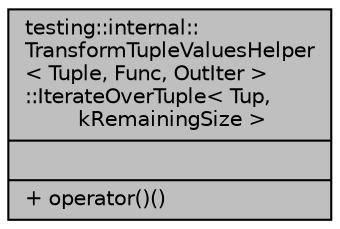 digraph "testing::internal::TransformTupleValuesHelper&lt; Tuple, Func, OutIter &gt;::IterateOverTuple&lt; Tup, kRemainingSize &gt;"
{
  edge [fontname="Helvetica",fontsize="10",labelfontname="Helvetica",labelfontsize="10"];
  node [fontname="Helvetica",fontsize="10",shape=record];
  Node1 [label="{testing::internal::\lTransformTupleValuesHelper\l\< Tuple, Func, OutIter \>\l::IterateOverTuple\< Tup,\l kRemainingSize \>\n||+ operator()()\l}",height=0.2,width=0.4,color="black", fillcolor="grey75", style="filled", fontcolor="black"];
}
